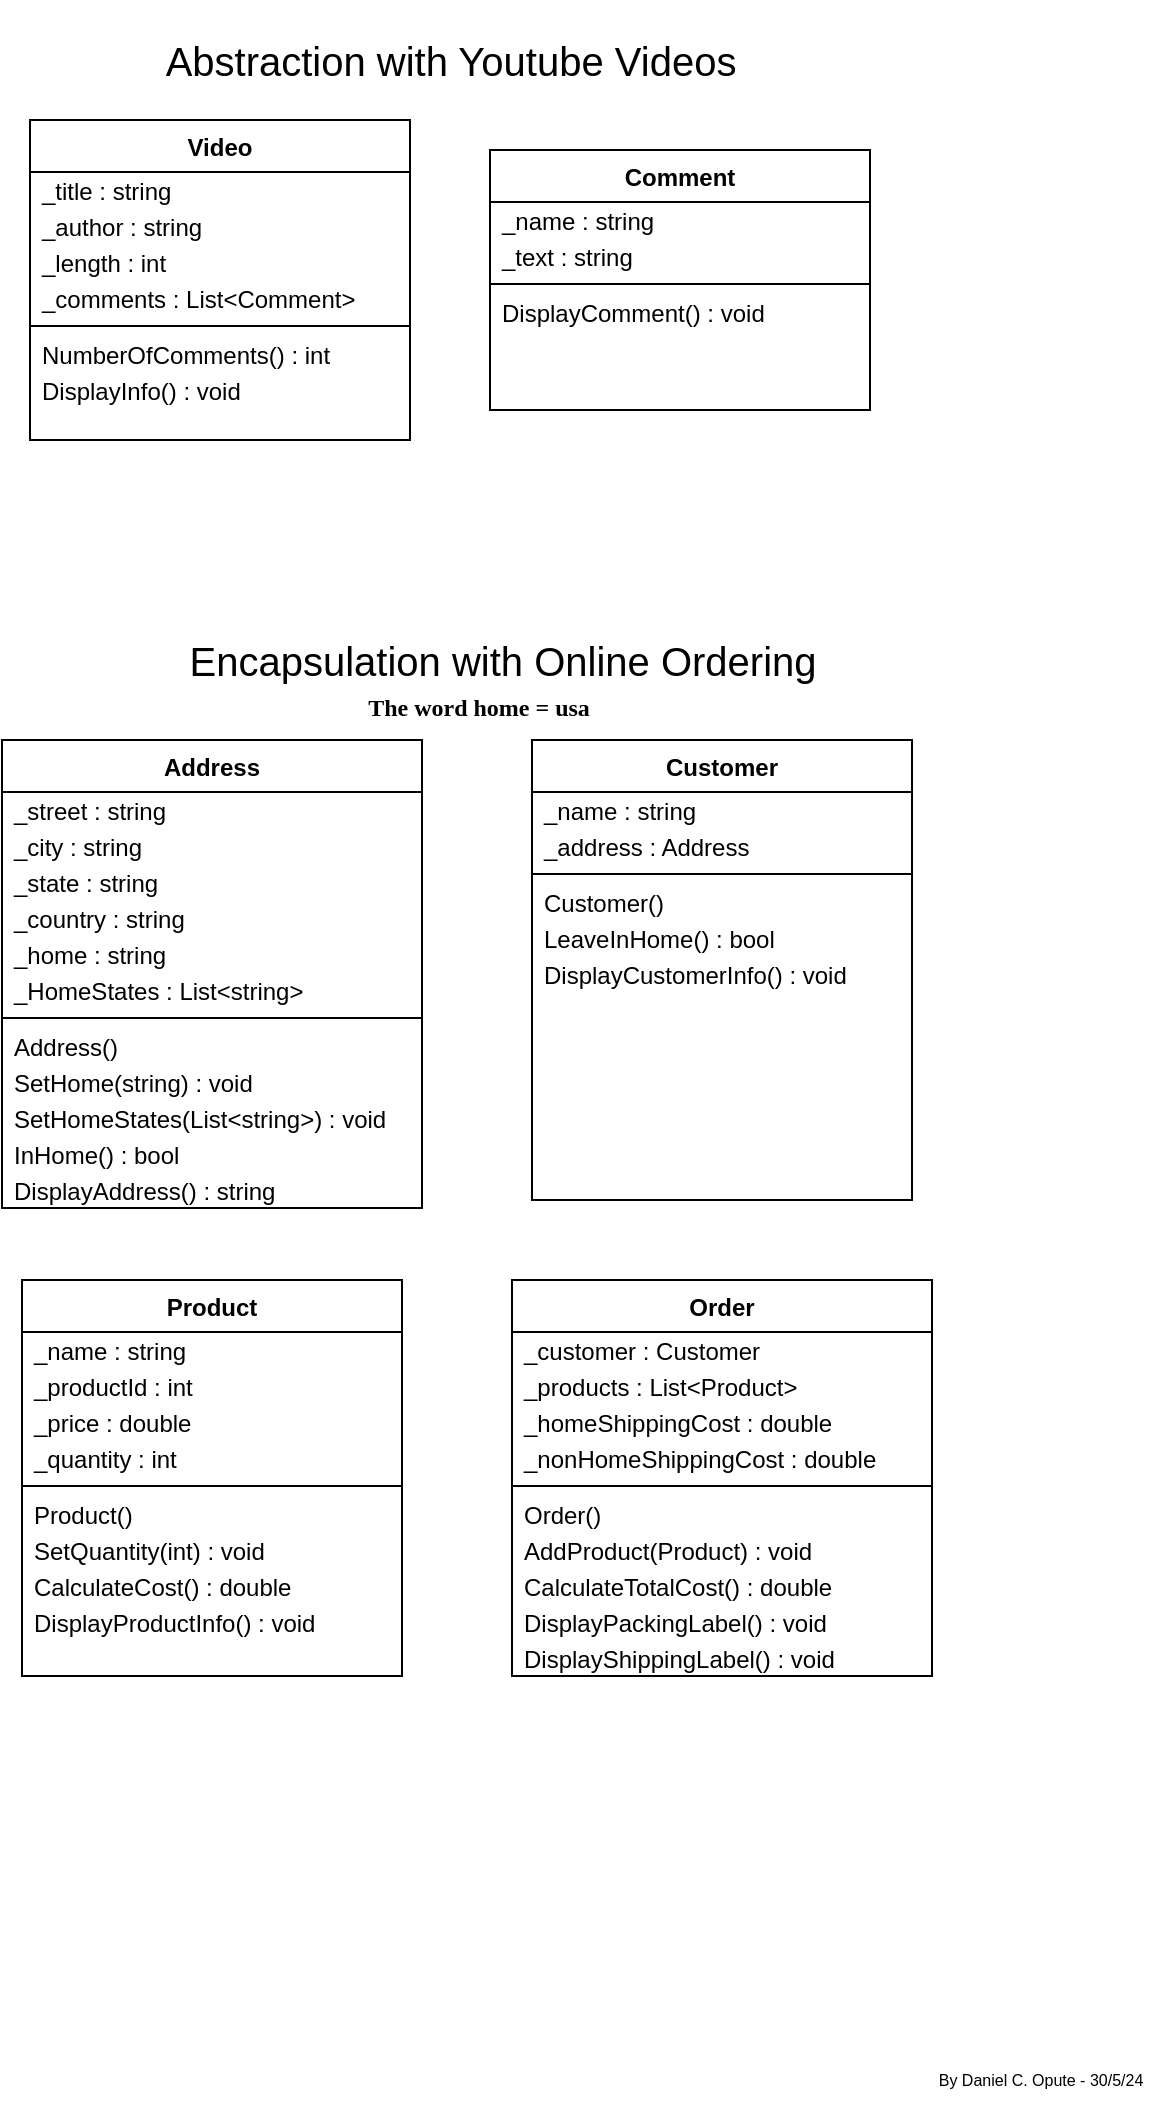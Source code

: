 <mxfile version="22.0.3" type="device" pages="2">
  <diagram id="C5RBs43oDa-KdzZeNtuy" name="week-6">
    <mxGraphModel dx="1166" dy="704" grid="1" gridSize="10" guides="1" tooltips="1" connect="1" arrows="1" fold="1" page="1" pageScale="1" pageWidth="827" pageHeight="1169" background="none" math="0" shadow="0">
      <root>
        <mxCell id="WIyWlLk6GJQsqaUBKTNV-0" />
        <mxCell id="WIyWlLk6GJQsqaUBKTNV-1" parent="WIyWlLk6GJQsqaUBKTNV-0" />
        <mxCell id="z6Bi8A7Hv_8mCG23hj8V-0" value="" style="group;movable=0;resizable=0;rotatable=0;deletable=0;editable=0;locked=1;connectable=0;" vertex="1" connectable="0" parent="WIyWlLk6GJQsqaUBKTNV-1">
          <mxGeometry x="190" y="90" width="475" height="838" as="geometry" />
        </mxCell>
        <mxCell id="WUGpcr7VUqdjyQO1eb5o-1" value="" style="group;movable=0;resizable=0;rotatable=0;deletable=0;editable=0;locked=1;connectable=0;" vertex="1" connectable="0" parent="z6Bi8A7Hv_8mCG23hj8V-0">
          <mxGeometry x="14" width="420" height="220" as="geometry" />
        </mxCell>
        <mxCell id="8CP8FRoWnBWWQ7SwwJrD-42" value="" style="group;movable=0;resizable=0;rotatable=0;deletable=0;editable=0;locked=1;connectable=0;" vertex="1" connectable="0" parent="WUGpcr7VUqdjyQO1eb5o-1">
          <mxGeometry y="60" width="420" height="160" as="geometry" />
        </mxCell>
        <mxCell id="zkfFHV4jXpPFQw0GAbJ--0" value="Video" style="swimlane;fontStyle=1;align=center;verticalAlign=top;childLayout=stackLayout;horizontal=1;startSize=26;horizontalStack=0;resizeParent=1;resizeLast=0;collapsible=1;marginBottom=0;rounded=0;shadow=0;strokeWidth=1;movable=0;resizable=0;rotatable=0;deletable=0;editable=0;locked=1;connectable=0;" parent="8CP8FRoWnBWWQ7SwwJrD-42" vertex="1">
          <mxGeometry width="190" height="160" as="geometry">
            <mxRectangle x="220" y="120" width="160" height="26" as="alternateBounds" />
          </mxGeometry>
        </mxCell>
        <mxCell id="8CP8FRoWnBWWQ7SwwJrD-4" value="_title : string" style="text;align=left;verticalAlign=middle;spacingLeft=4;spacingRight=4;overflow=hidden;rotatable=0;points=[[0,0.5],[1,0.5]];portConstraint=eastwest;rounded=0;shadow=0;html=0;fontSize=12;fontFamily=Helvetica;fillColor=none;fontColor=default;" vertex="1" parent="zkfFHV4jXpPFQw0GAbJ--0">
          <mxGeometry y="26" width="190" height="18" as="geometry" />
        </mxCell>
        <mxCell id="8CP8FRoWnBWWQ7SwwJrD-6" value="_author : string" style="text;align=left;verticalAlign=middle;spacingLeft=4;spacingRight=4;overflow=hidden;rotatable=0;points=[[0,0.5],[1,0.5]];portConstraint=eastwest;rounded=0;shadow=0;html=0;fontSize=12;fontFamily=Helvetica;fillColor=none;fontColor=default;" vertex="1" parent="zkfFHV4jXpPFQw0GAbJ--0">
          <mxGeometry y="44" width="190" height="18" as="geometry" />
        </mxCell>
        <mxCell id="8CP8FRoWnBWWQ7SwwJrD-7" value="_length : int" style="text;align=left;verticalAlign=middle;spacingLeft=4;spacingRight=4;overflow=hidden;rotatable=0;points=[[0,0.5],[1,0.5]];portConstraint=eastwest;rounded=0;shadow=0;html=0;fontSize=12;fontFamily=Helvetica;fillColor=none;fontColor=default;" vertex="1" parent="zkfFHV4jXpPFQw0GAbJ--0">
          <mxGeometry y="62" width="190" height="18" as="geometry" />
        </mxCell>
        <mxCell id="8CP8FRoWnBWWQ7SwwJrD-21" value="_comments : List&lt;Comment&gt;" style="text;align=left;verticalAlign=middle;spacingLeft=4;spacingRight=4;overflow=hidden;rotatable=0;points=[[0,0.5],[1,0.5]];portConstraint=eastwest;rounded=0;shadow=0;html=0;fontSize=12;fontFamily=Helvetica;fillColor=none;fontColor=default;" vertex="1" parent="zkfFHV4jXpPFQw0GAbJ--0">
          <mxGeometry y="80" width="190" height="18" as="geometry" />
        </mxCell>
        <mxCell id="zkfFHV4jXpPFQw0GAbJ--4" value="" style="line;html=1;strokeWidth=1;align=left;verticalAlign=middle;spacingTop=-1;spacingLeft=3;spacingRight=3;rotatable=0;labelPosition=right;points=[];portConstraint=eastwest;" parent="zkfFHV4jXpPFQw0GAbJ--0" vertex="1">
          <mxGeometry y="98" width="190" height="10" as="geometry" />
        </mxCell>
        <mxCell id="8CP8FRoWnBWWQ7SwwJrD-23" value="NumberOfComments() : int" style="text;align=left;verticalAlign=middle;spacingLeft=4;spacingRight=4;overflow=hidden;rotatable=0;points=[[0,0.5],[1,0.5]];portConstraint=eastwest;rounded=0;shadow=0;html=0;fontSize=12;fontFamily=Helvetica;fillColor=none;fontColor=default;" vertex="1" parent="zkfFHV4jXpPFQw0GAbJ--0">
          <mxGeometry y="108" width="190" height="18" as="geometry" />
        </mxCell>
        <mxCell id="8CP8FRoWnBWWQ7SwwJrD-33" value="DisplayInfo() : void" style="text;align=left;verticalAlign=middle;spacingLeft=4;spacingRight=4;overflow=hidden;rotatable=0;points=[[0,0.5],[1,0.5]];portConstraint=eastwest;rounded=0;shadow=0;html=0;fontSize=12;fontFamily=Helvetica;fillColor=none;fontColor=default;" vertex="1" parent="zkfFHV4jXpPFQw0GAbJ--0">
          <mxGeometry y="126" width="190" height="18" as="geometry" />
        </mxCell>
        <mxCell id="8CP8FRoWnBWWQ7SwwJrD-26" value="Comment" style="swimlane;fontStyle=1;align=center;verticalAlign=top;childLayout=stackLayout;horizontal=1;startSize=26;horizontalStack=0;resizeParent=1;resizeLast=0;collapsible=1;marginBottom=0;rounded=0;shadow=0;strokeWidth=1;movable=0;resizable=0;rotatable=0;deletable=0;editable=0;locked=1;connectable=0;" vertex="1" parent="8CP8FRoWnBWWQ7SwwJrD-42">
          <mxGeometry x="230" y="15" width="190" height="130" as="geometry">
            <mxRectangle x="220" y="120" width="160" height="26" as="alternateBounds" />
          </mxGeometry>
        </mxCell>
        <mxCell id="8CP8FRoWnBWWQ7SwwJrD-27" value="_name : string" style="text;align=left;verticalAlign=middle;spacingLeft=4;spacingRight=4;overflow=hidden;rotatable=0;points=[[0,0.5],[1,0.5]];portConstraint=eastwest;rounded=0;shadow=0;html=0;fontSize=12;fontFamily=Helvetica;fillColor=none;fontColor=default;" vertex="1" parent="8CP8FRoWnBWWQ7SwwJrD-26">
          <mxGeometry y="26" width="190" height="18" as="geometry" />
        </mxCell>
        <mxCell id="8CP8FRoWnBWWQ7SwwJrD-28" value="_text : string" style="text;align=left;verticalAlign=middle;spacingLeft=4;spacingRight=4;overflow=hidden;rotatable=0;points=[[0,0.5],[1,0.5]];portConstraint=eastwest;rounded=0;shadow=0;html=0;fontSize=12;fontFamily=Helvetica;fillColor=none;fontColor=default;" vertex="1" parent="8CP8FRoWnBWWQ7SwwJrD-26">
          <mxGeometry y="44" width="190" height="18" as="geometry" />
        </mxCell>
        <mxCell id="8CP8FRoWnBWWQ7SwwJrD-31" value="" style="line;html=1;strokeWidth=1;align=left;verticalAlign=middle;spacingTop=-1;spacingLeft=3;spacingRight=3;rotatable=0;labelPosition=right;points=[];portConstraint=eastwest;" vertex="1" parent="8CP8FRoWnBWWQ7SwwJrD-26">
          <mxGeometry y="62" width="190" height="10" as="geometry" />
        </mxCell>
        <mxCell id="8CP8FRoWnBWWQ7SwwJrD-32" value="DisplayComment() : void" style="text;align=left;verticalAlign=middle;spacingLeft=4;spacingRight=4;overflow=hidden;rotatable=0;points=[[0,0.5],[1,0.5]];portConstraint=eastwest;rounded=0;shadow=0;html=0;fontSize=12;fontFamily=Helvetica;fillColor=none;fontColor=default;" vertex="1" parent="8CP8FRoWnBWWQ7SwwJrD-26">
          <mxGeometry y="72" width="190" height="18" as="geometry" />
        </mxCell>
        <mxCell id="WUGpcr7VUqdjyQO1eb5o-0" value="Abstraction with Youtube Videos" style="text;html=1;align=center;verticalAlign=middle;resizable=0;points=[];autosize=1;strokeColor=none;fillColor=none;fontSize=20;fontFamily=Helvetica;fontStyle=0" vertex="1" parent="WUGpcr7VUqdjyQO1eb5o-1">
          <mxGeometry x="55" y="10" width="310" height="40" as="geometry" />
        </mxCell>
        <mxCell id="zFkdASYMxdOPGdo3ri0Z-0" value="" style="group;movable=0;resizable=0;rotatable=0;deletable=0;editable=0;locked=1;connectable=0;" vertex="1" connectable="0" parent="z6Bi8A7Hv_8mCG23hj8V-0">
          <mxGeometry y="310" width="475" height="528" as="geometry" />
        </mxCell>
        <mxCell id="zFkdASYMxdOPGdo3ri0Z-1" value="" style="group;movable=1;resizable=1;rotatable=1;deletable=1;editable=1;locked=0;connectable=1;" vertex="1" connectable="0" parent="zFkdASYMxdOPGdo3ri0Z-0">
          <mxGeometry y="60" width="475" height="468" as="geometry" />
        </mxCell>
        <mxCell id="zFkdASYMxdOPGdo3ri0Z-2" value="Order" style="swimlane;fontStyle=1;align=center;verticalAlign=top;childLayout=stackLayout;horizontal=1;startSize=26;horizontalStack=0;resizeParent=1;resizeLast=0;collapsible=1;marginBottom=0;rounded=0;shadow=0;strokeWidth=1;" vertex="1" parent="zFkdASYMxdOPGdo3ri0Z-1">
          <mxGeometry x="255" y="270" width="210" height="198" as="geometry">
            <mxRectangle x="220" y="120" width="160" height="26" as="alternateBounds" />
          </mxGeometry>
        </mxCell>
        <mxCell id="zFkdASYMxdOPGdo3ri0Z-3" value="_customer : Customer" style="text;align=left;verticalAlign=middle;spacingLeft=4;spacingRight=4;overflow=hidden;rotatable=0;points=[[0,0.5],[1,0.5]];portConstraint=eastwest;rounded=0;shadow=0;html=0;fontSize=12;fontFamily=Helvetica;fillColor=none;fontColor=default;" vertex="1" parent="zFkdASYMxdOPGdo3ri0Z-2">
          <mxGeometry y="26" width="210" height="18" as="geometry" />
        </mxCell>
        <mxCell id="zFkdASYMxdOPGdo3ri0Z-4" value="_products : List&lt;Product&gt;" style="text;align=left;verticalAlign=middle;spacingLeft=4;spacingRight=4;overflow=hidden;rotatable=0;points=[[0,0.5],[1,0.5]];portConstraint=eastwest;rounded=0;shadow=0;html=0;fontSize=12;fontFamily=Helvetica;fillColor=none;fontColor=default;" vertex="1" parent="zFkdASYMxdOPGdo3ri0Z-2">
          <mxGeometry y="44" width="210" height="18" as="geometry" />
        </mxCell>
        <mxCell id="zFkdASYMxdOPGdo3ri0Z-5" value="_homeShippingCost : double" style="text;align=left;verticalAlign=middle;spacingLeft=4;spacingRight=4;overflow=hidden;rotatable=0;points=[[0,0.5],[1,0.5]];portConstraint=eastwest;rounded=0;shadow=0;html=0;fontSize=12;fontFamily=Helvetica;fillColor=none;fontColor=default;" vertex="1" parent="zFkdASYMxdOPGdo3ri0Z-2">
          <mxGeometry y="62" width="210" height="18" as="geometry" />
        </mxCell>
        <mxCell id="zFkdASYMxdOPGdo3ri0Z-6" value="_nonHomeShippingCost : double" style="text;align=left;verticalAlign=middle;spacingLeft=4;spacingRight=4;overflow=hidden;rotatable=0;points=[[0,0.5],[1,0.5]];portConstraint=eastwest;rounded=0;shadow=0;html=0;fontSize=12;fontFamily=Helvetica;fillColor=none;fontColor=default;" vertex="1" parent="zFkdASYMxdOPGdo3ri0Z-2">
          <mxGeometry y="80" width="210" height="18" as="geometry" />
        </mxCell>
        <mxCell id="zFkdASYMxdOPGdo3ri0Z-7" value="" style="line;html=1;strokeWidth=1;align=left;verticalAlign=middle;spacingTop=-1;spacingLeft=3;spacingRight=3;rotatable=0;labelPosition=right;points=[];portConstraint=eastwest;" vertex="1" parent="zFkdASYMxdOPGdo3ri0Z-2">
          <mxGeometry y="98" width="210" height="10" as="geometry" />
        </mxCell>
        <mxCell id="zFkdASYMxdOPGdo3ri0Z-8" value="Order()" style="text;align=left;verticalAlign=middle;spacingLeft=4;spacingRight=4;overflow=hidden;rotatable=0;points=[[0,0.5],[1,0.5]];portConstraint=eastwest;rounded=0;shadow=0;html=0;fontSize=12;fontFamily=Helvetica;fillColor=none;fontColor=default;" vertex="1" parent="zFkdASYMxdOPGdo3ri0Z-2">
          <mxGeometry y="108" width="210" height="18" as="geometry" />
        </mxCell>
        <mxCell id="zFkdASYMxdOPGdo3ri0Z-9" value="AddProduct(Product) : void" style="text;align=left;verticalAlign=middle;spacingLeft=4;spacingRight=4;overflow=hidden;rotatable=0;points=[[0,0.5],[1,0.5]];portConstraint=eastwest;rounded=0;shadow=0;html=0;fontSize=12;fontFamily=Helvetica;fillColor=none;fontColor=default;" vertex="1" parent="zFkdASYMxdOPGdo3ri0Z-2">
          <mxGeometry y="126" width="210" height="18" as="geometry" />
        </mxCell>
        <mxCell id="zFkdASYMxdOPGdo3ri0Z-10" value="CalculateTotalCost() : double" style="text;align=left;verticalAlign=middle;spacingLeft=4;spacingRight=4;overflow=hidden;rotatable=0;points=[[0,0.5],[1,0.5]];portConstraint=eastwest;rounded=0;shadow=0;html=0;fontSize=12;fontFamily=Helvetica;fillColor=none;fontColor=default;" vertex="1" parent="zFkdASYMxdOPGdo3ri0Z-2">
          <mxGeometry y="144" width="210" height="18" as="geometry" />
        </mxCell>
        <mxCell id="zFkdASYMxdOPGdo3ri0Z-11" value="DisplayPackingLabel() : void" style="text;align=left;verticalAlign=middle;spacingLeft=4;spacingRight=4;overflow=hidden;rotatable=0;points=[[0,0.5],[1,0.5]];portConstraint=eastwest;rounded=0;shadow=0;html=0;fontSize=12;fontFamily=Helvetica;fillColor=none;fontColor=default;" vertex="1" parent="zFkdASYMxdOPGdo3ri0Z-2">
          <mxGeometry y="162" width="210" height="18" as="geometry" />
        </mxCell>
        <mxCell id="zFkdASYMxdOPGdo3ri0Z-12" value="DisplayShippingLabel() : void" style="text;align=left;verticalAlign=middle;spacingLeft=4;spacingRight=4;overflow=hidden;rotatable=0;points=[[0,0.5],[1,0.5]];portConstraint=eastwest;rounded=0;shadow=0;html=0;fontSize=12;fontFamily=Helvetica;fillColor=none;fontColor=default;" vertex="1" parent="zFkdASYMxdOPGdo3ri0Z-2">
          <mxGeometry y="180" width="210" height="18" as="geometry" />
        </mxCell>
        <mxCell id="zFkdASYMxdOPGdo3ri0Z-13" value="Product" style="swimlane;fontStyle=1;align=center;verticalAlign=top;childLayout=stackLayout;horizontal=1;startSize=26;horizontalStack=0;resizeParent=1;resizeLast=0;collapsible=1;marginBottom=0;rounded=0;shadow=0;strokeWidth=1;" vertex="1" parent="zFkdASYMxdOPGdo3ri0Z-1">
          <mxGeometry x="10" y="270" width="190" height="198" as="geometry">
            <mxRectangle x="220" y="120" width="160" height="26" as="alternateBounds" />
          </mxGeometry>
        </mxCell>
        <mxCell id="zFkdASYMxdOPGdo3ri0Z-14" value="_name : string" style="text;align=left;verticalAlign=middle;spacingLeft=4;spacingRight=4;overflow=hidden;rotatable=0;points=[[0,0.5],[1,0.5]];portConstraint=eastwest;rounded=0;shadow=0;html=0;fontSize=12;fontFamily=Helvetica;fillColor=none;fontColor=default;" vertex="1" parent="zFkdASYMxdOPGdo3ri0Z-13">
          <mxGeometry y="26" width="190" height="18" as="geometry" />
        </mxCell>
        <mxCell id="zFkdASYMxdOPGdo3ri0Z-15" value="_productId : int" style="text;align=left;verticalAlign=middle;spacingLeft=4;spacingRight=4;overflow=hidden;rotatable=0;points=[[0,0.5],[1,0.5]];portConstraint=eastwest;rounded=0;shadow=0;html=0;fontSize=12;fontFamily=Helvetica;fillColor=none;fontColor=default;" vertex="1" parent="zFkdASYMxdOPGdo3ri0Z-13">
          <mxGeometry y="44" width="190" height="18" as="geometry" />
        </mxCell>
        <mxCell id="zFkdASYMxdOPGdo3ri0Z-16" value="_price : double" style="text;align=left;verticalAlign=middle;spacingLeft=4;spacingRight=4;overflow=hidden;rotatable=0;points=[[0,0.5],[1,0.5]];portConstraint=eastwest;rounded=0;shadow=0;html=0;fontSize=12;fontFamily=Helvetica;fillColor=none;fontColor=default;" vertex="1" parent="zFkdASYMxdOPGdo3ri0Z-13">
          <mxGeometry y="62" width="190" height="18" as="geometry" />
        </mxCell>
        <mxCell id="zFkdASYMxdOPGdo3ri0Z-17" value="_quantity : int" style="text;align=left;verticalAlign=middle;spacingLeft=4;spacingRight=4;overflow=hidden;rotatable=0;points=[[0,0.5],[1,0.5]];portConstraint=eastwest;rounded=0;shadow=0;html=0;fontSize=12;fontFamily=Helvetica;fillColor=none;fontColor=default;" vertex="1" parent="zFkdASYMxdOPGdo3ri0Z-13">
          <mxGeometry y="80" width="190" height="18" as="geometry" />
        </mxCell>
        <mxCell id="zFkdASYMxdOPGdo3ri0Z-18" value="" style="line;html=1;strokeWidth=1;align=left;verticalAlign=middle;spacingTop=-1;spacingLeft=3;spacingRight=3;rotatable=0;labelPosition=right;points=[];portConstraint=eastwest;" vertex="1" parent="zFkdASYMxdOPGdo3ri0Z-13">
          <mxGeometry y="98" width="190" height="10" as="geometry" />
        </mxCell>
        <mxCell id="zFkdASYMxdOPGdo3ri0Z-19" value="Product()" style="text;align=left;verticalAlign=middle;spacingLeft=4;spacingRight=4;overflow=hidden;rotatable=0;points=[[0,0.5],[1,0.5]];portConstraint=eastwest;rounded=0;shadow=0;html=0;fontSize=12;fontFamily=Helvetica;fillColor=none;fontColor=default;" vertex="1" parent="zFkdASYMxdOPGdo3ri0Z-13">
          <mxGeometry y="108" width="190" height="18" as="geometry" />
        </mxCell>
        <mxCell id="zFkdASYMxdOPGdo3ri0Z-20" value="SetQuantity(int) : void" style="text;align=left;verticalAlign=middle;spacingLeft=4;spacingRight=4;overflow=hidden;rotatable=0;points=[[0,0.5],[1,0.5]];portConstraint=eastwest;rounded=0;shadow=0;html=0;fontSize=12;fontFamily=Helvetica;fillColor=none;fontColor=default;" vertex="1" parent="zFkdASYMxdOPGdo3ri0Z-13">
          <mxGeometry y="126" width="190" height="18" as="geometry" />
        </mxCell>
        <mxCell id="zFkdASYMxdOPGdo3ri0Z-21" value="CalculateCost() : double" style="text;align=left;verticalAlign=middle;spacingLeft=4;spacingRight=4;overflow=hidden;rotatable=0;points=[[0,0.5],[1,0.5]];portConstraint=eastwest;rounded=0;shadow=0;html=0;fontSize=12;fontFamily=Helvetica;fillColor=none;fontColor=default;" vertex="1" parent="zFkdASYMxdOPGdo3ri0Z-13">
          <mxGeometry y="144" width="190" height="18" as="geometry" />
        </mxCell>
        <mxCell id="zFkdASYMxdOPGdo3ri0Z-22" value="DisplayProductInfo() : void" style="text;align=left;verticalAlign=middle;spacingLeft=4;spacingRight=4;overflow=hidden;rotatable=0;points=[[0,0.5],[1,0.5]];portConstraint=eastwest;rounded=0;shadow=0;html=0;fontSize=12;fontFamily=Helvetica;fillColor=none;fontColor=default;" vertex="1" parent="zFkdASYMxdOPGdo3ri0Z-13">
          <mxGeometry y="162" width="190" height="18" as="geometry" />
        </mxCell>
        <mxCell id="zFkdASYMxdOPGdo3ri0Z-23" value="Customer" style="swimlane;fontStyle=1;align=center;verticalAlign=top;childLayout=stackLayout;horizontal=1;startSize=26;horizontalStack=0;resizeParent=1;resizeLast=0;collapsible=1;marginBottom=0;rounded=0;shadow=0;strokeWidth=1;" vertex="1" parent="zFkdASYMxdOPGdo3ri0Z-1">
          <mxGeometry x="265" width="190" height="230" as="geometry">
            <mxRectangle x="220" y="120" width="160" height="26" as="alternateBounds" />
          </mxGeometry>
        </mxCell>
        <mxCell id="zFkdASYMxdOPGdo3ri0Z-24" value="_name : string" style="text;align=left;verticalAlign=middle;spacingLeft=4;spacingRight=4;overflow=hidden;rotatable=0;points=[[0,0.5],[1,0.5]];portConstraint=eastwest;rounded=0;shadow=0;html=0;fontSize=12;fontFamily=Helvetica;fillColor=none;fontColor=default;" vertex="1" parent="zFkdASYMxdOPGdo3ri0Z-23">
          <mxGeometry y="26" width="190" height="18" as="geometry" />
        </mxCell>
        <mxCell id="zFkdASYMxdOPGdo3ri0Z-25" value="_address : Address" style="text;align=left;verticalAlign=middle;spacingLeft=4;spacingRight=4;overflow=hidden;rotatable=0;points=[[0,0.5],[1,0.5]];portConstraint=eastwest;rounded=0;shadow=0;html=0;fontSize=12;fontFamily=Helvetica;fillColor=none;fontColor=default;" vertex="1" parent="zFkdASYMxdOPGdo3ri0Z-23">
          <mxGeometry y="44" width="190" height="18" as="geometry" />
        </mxCell>
        <mxCell id="zFkdASYMxdOPGdo3ri0Z-26" value="" style="line;html=1;strokeWidth=1;align=left;verticalAlign=middle;spacingTop=-1;spacingLeft=3;spacingRight=3;rotatable=0;labelPosition=right;points=[];portConstraint=eastwest;" vertex="1" parent="zFkdASYMxdOPGdo3ri0Z-23">
          <mxGeometry y="62" width="190" height="10" as="geometry" />
        </mxCell>
        <mxCell id="zFkdASYMxdOPGdo3ri0Z-27" value="Customer()" style="text;align=left;verticalAlign=middle;spacingLeft=4;spacingRight=4;overflow=hidden;rotatable=0;points=[[0,0.5],[1,0.5]];portConstraint=eastwest;rounded=0;shadow=0;html=0;fontSize=12;fontFamily=Helvetica;fillColor=none;fontColor=default;" vertex="1" parent="zFkdASYMxdOPGdo3ri0Z-23">
          <mxGeometry y="72" width="190" height="18" as="geometry" />
        </mxCell>
        <mxCell id="zFkdASYMxdOPGdo3ri0Z-28" value="LeaveInHome() : bool" style="text;align=left;verticalAlign=middle;spacingLeft=4;spacingRight=4;overflow=hidden;rotatable=0;points=[[0,0.5],[1,0.5]];portConstraint=eastwest;rounded=0;shadow=0;html=0;fontSize=12;fontFamily=Helvetica;fillColor=none;fontColor=default;" vertex="1" parent="zFkdASYMxdOPGdo3ri0Z-23">
          <mxGeometry y="90" width="190" height="18" as="geometry" />
        </mxCell>
        <mxCell id="zFkdASYMxdOPGdo3ri0Z-29" value="DisplayCustomerInfo() : void" style="text;align=left;verticalAlign=middle;spacingLeft=4;spacingRight=4;overflow=hidden;rotatable=0;points=[[0,0.5],[1,0.5]];portConstraint=eastwest;rounded=0;shadow=0;html=0;fontSize=12;fontFamily=Helvetica;fillColor=none;fontColor=default;" vertex="1" parent="zFkdASYMxdOPGdo3ri0Z-23">
          <mxGeometry y="108" width="190" height="18" as="geometry" />
        </mxCell>
        <mxCell id="zFkdASYMxdOPGdo3ri0Z-30" value="Address" style="swimlane;fontStyle=1;align=center;verticalAlign=top;childLayout=stackLayout;horizontal=1;startSize=26;horizontalStack=0;resizeParent=1;resizeLast=0;collapsible=1;marginBottom=0;rounded=0;shadow=0;strokeWidth=1;" vertex="1" parent="zFkdASYMxdOPGdo3ri0Z-1">
          <mxGeometry width="210" height="234" as="geometry">
            <mxRectangle x="220" y="120" width="160" height="26" as="alternateBounds" />
          </mxGeometry>
        </mxCell>
        <mxCell id="zFkdASYMxdOPGdo3ri0Z-31" value="_street : string" style="text;align=left;verticalAlign=middle;spacingLeft=4;spacingRight=4;overflow=hidden;rotatable=0;points=[[0,0.5],[1,0.5]];portConstraint=eastwest;rounded=0;shadow=0;html=0;fontSize=12;fontFamily=Helvetica;fillColor=none;fontColor=default;" vertex="1" parent="zFkdASYMxdOPGdo3ri0Z-30">
          <mxGeometry y="26" width="210" height="18" as="geometry" />
        </mxCell>
        <mxCell id="zFkdASYMxdOPGdo3ri0Z-32" value="_city : string" style="text;align=left;verticalAlign=middle;spacingLeft=4;spacingRight=4;overflow=hidden;rotatable=0;points=[[0,0.5],[1,0.5]];portConstraint=eastwest;rounded=0;shadow=0;html=0;fontSize=12;fontFamily=Helvetica;fillColor=none;fontColor=default;" vertex="1" parent="zFkdASYMxdOPGdo3ri0Z-30">
          <mxGeometry y="44" width="210" height="18" as="geometry" />
        </mxCell>
        <mxCell id="zFkdASYMxdOPGdo3ri0Z-33" value="_state : string" style="text;align=left;verticalAlign=middle;spacingLeft=4;spacingRight=4;overflow=hidden;rotatable=0;points=[[0,0.5],[1,0.5]];portConstraint=eastwest;rounded=0;shadow=0;html=0;fontSize=12;fontFamily=Helvetica;fillColor=none;fontColor=default;" vertex="1" parent="zFkdASYMxdOPGdo3ri0Z-30">
          <mxGeometry y="62" width="210" height="18" as="geometry" />
        </mxCell>
        <mxCell id="zFkdASYMxdOPGdo3ri0Z-34" value="_country : string" style="text;align=left;verticalAlign=middle;spacingLeft=4;spacingRight=4;overflow=hidden;rotatable=0;points=[[0,0.5],[1,0.5]];portConstraint=eastwest;rounded=0;shadow=0;html=0;fontSize=12;fontFamily=Helvetica;fillColor=none;fontColor=default;" vertex="1" parent="zFkdASYMxdOPGdo3ri0Z-30">
          <mxGeometry y="80" width="210" height="18" as="geometry" />
        </mxCell>
        <mxCell id="zFkdASYMxdOPGdo3ri0Z-35" value="_home : string" style="text;align=left;verticalAlign=middle;spacingLeft=4;spacingRight=4;overflow=hidden;rotatable=0;points=[[0,0.5],[1,0.5]];portConstraint=eastwest;rounded=0;shadow=0;html=0;fontSize=12;fontFamily=Helvetica;fillColor=none;fontColor=default;" vertex="1" parent="zFkdASYMxdOPGdo3ri0Z-30">
          <mxGeometry y="98" width="210" height="18" as="geometry" />
        </mxCell>
        <mxCell id="zFkdASYMxdOPGdo3ri0Z-36" value="_HomeStates : List&lt;string&gt;" style="text;align=left;verticalAlign=middle;spacingLeft=4;spacingRight=4;overflow=hidden;rotatable=0;points=[[0,0.5],[1,0.5]];portConstraint=eastwest;rounded=0;shadow=0;html=0;fontSize=12;fontFamily=Helvetica;fillColor=none;fontColor=default;" vertex="1" parent="zFkdASYMxdOPGdo3ri0Z-30">
          <mxGeometry y="116" width="210" height="18" as="geometry" />
        </mxCell>
        <mxCell id="zFkdASYMxdOPGdo3ri0Z-37" value="" style="line;html=1;strokeWidth=1;align=left;verticalAlign=middle;spacingTop=-1;spacingLeft=3;spacingRight=3;rotatable=0;labelPosition=right;points=[];portConstraint=eastwest;" vertex="1" parent="zFkdASYMxdOPGdo3ri0Z-30">
          <mxGeometry y="134" width="210" height="10" as="geometry" />
        </mxCell>
        <mxCell id="zFkdASYMxdOPGdo3ri0Z-38" value="Address()" style="text;align=left;verticalAlign=middle;spacingLeft=4;spacingRight=4;overflow=hidden;rotatable=0;points=[[0,0.5],[1,0.5]];portConstraint=eastwest;rounded=0;shadow=0;html=0;fontSize=12;fontFamily=Helvetica;fillColor=none;fontColor=default;" vertex="1" parent="zFkdASYMxdOPGdo3ri0Z-30">
          <mxGeometry y="144" width="210" height="18" as="geometry" />
        </mxCell>
        <mxCell id="zFkdASYMxdOPGdo3ri0Z-39" value="SetHome(string) : void" style="text;align=left;verticalAlign=middle;spacingLeft=4;spacingRight=4;overflow=hidden;rotatable=0;points=[[0,0.5],[1,0.5]];portConstraint=eastwest;rounded=0;shadow=0;html=0;fontSize=12;fontFamily=Helvetica;fillColor=none;fontColor=default;" vertex="1" parent="zFkdASYMxdOPGdo3ri0Z-30">
          <mxGeometry y="162" width="210" height="18" as="geometry" />
        </mxCell>
        <mxCell id="zFkdASYMxdOPGdo3ri0Z-40" value="SetHomeStates(List&lt;string&gt;) : void" style="text;align=left;verticalAlign=middle;spacingLeft=4;spacingRight=4;overflow=hidden;rotatable=0;points=[[0,0.5],[1,0.5]];portConstraint=eastwest;rounded=0;shadow=0;html=0;fontSize=12;fontFamily=Helvetica;fillColor=none;fontColor=default;" vertex="1" parent="zFkdASYMxdOPGdo3ri0Z-30">
          <mxGeometry y="180" width="210" height="18" as="geometry" />
        </mxCell>
        <mxCell id="zFkdASYMxdOPGdo3ri0Z-41" value="InHome() : bool" style="text;align=left;verticalAlign=middle;spacingLeft=4;spacingRight=4;overflow=hidden;rotatable=0;points=[[0,0.5],[1,0.5]];portConstraint=eastwest;rounded=0;shadow=0;html=0;fontSize=12;fontFamily=Helvetica;fillColor=none;fontColor=default;" vertex="1" parent="zFkdASYMxdOPGdo3ri0Z-30">
          <mxGeometry y="198" width="210" height="18" as="geometry" />
        </mxCell>
        <mxCell id="zFkdASYMxdOPGdo3ri0Z-42" value="DisplayAddress() : string" style="text;align=left;verticalAlign=middle;spacingLeft=4;spacingRight=4;overflow=hidden;rotatable=0;points=[[0,0.5],[1,0.5]];portConstraint=eastwest;rounded=0;shadow=0;html=0;fontSize=12;fontFamily=Helvetica;fillColor=none;fontColor=default;" vertex="1" parent="zFkdASYMxdOPGdo3ri0Z-30">
          <mxGeometry y="216" width="210" height="18" as="geometry" />
        </mxCell>
        <mxCell id="zFkdASYMxdOPGdo3ri0Z-43" value="&lt;font style=&quot;font-size: 12px;&quot;&gt;&lt;b&gt;The word home = usa&lt;/b&gt;&lt;/font&gt;" style="text;html=1;align=center;verticalAlign=middle;resizable=0;points=[];autosize=1;strokeColor=none;fillColor=none;fontSize=20;fontFamily=Architects Daughter;" vertex="1" parent="zFkdASYMxdOPGdo3ri0Z-0">
          <mxGeometry x="167.5" y="20" width="140" height="40" as="geometry" />
        </mxCell>
        <mxCell id="zFkdASYMxdOPGdo3ri0Z-44" value="Encapsulation with Online Ordering" style="text;html=1;align=center;verticalAlign=middle;resizable=0;points=[];autosize=1;strokeColor=none;fillColor=none;fontSize=20;fontFamily=Helvetica;fontStyle=0" vertex="1" parent="zFkdASYMxdOPGdo3ri0Z-0">
          <mxGeometry x="85" width="330" height="40" as="geometry" />
        </mxCell>
        <mxCell id="zR8Q5LlWGgPy2bO0Hrrl-0" value="By Daniel C. Opute - 30/5/24" style="text;html=1;align=center;verticalAlign=middle;resizable=0;points=[];autosize=1;strokeColor=none;fillColor=none;fontSize=8;fontFamily=Helvetica;fontStyle=0" vertex="1" parent="WIyWlLk6GJQsqaUBKTNV-1">
          <mxGeometry x="649" y="1120" width="120" height="20" as="geometry" />
        </mxCell>
      </root>
    </mxGraphModel>
  </diagram>
  <diagram id="Knnr0eHXF5dFgwbQ_uED" name="week-7">
    <mxGraphModel dx="1166" dy="704" grid="1" gridSize="10" guides="1" tooltips="1" connect="1" arrows="1" fold="1" page="1" pageScale="1" pageWidth="827" pageHeight="1169" math="0" shadow="0">
      <root>
        <mxCell id="0" />
        <mxCell id="1" parent="0" />
        <mxCell id="PV0qN_N3q1bvsYGR-j_f-1" value="" style="group;movable=0;resizable=0;rotatable=0;deletable=0;editable=0;locked=1;connectable=0;" vertex="1" connectable="0" parent="1">
          <mxGeometry x="54" y="50" width="720" height="1030" as="geometry" />
        </mxCell>
        <mxCell id="grEtnRx7LXJEDKbS8zNa-2" value="" style="group;movable=0;resizable=0;rotatable=0;deletable=0;editable=0;locked=1;connectable=0;" vertex="1" connectable="0" parent="PV0qN_N3q1bvsYGR-j_f-1">
          <mxGeometry width="720" height="520" as="geometry" />
        </mxCell>
        <mxCell id="5q-IA2IjhrluOZthRyD1-25" value="" style="group;movable=1;resizable=1;rotatable=1;deletable=1;editable=1;locked=0;connectable=1;" vertex="1" connectable="0" parent="grEtnRx7LXJEDKbS8zNa-2">
          <mxGeometry y="50" width="720" height="470" as="geometry" />
        </mxCell>
        <mxCell id="bJJ3QRQsGh1ziYqdpixD-33" value="" style="group;movable=1;resizable=1;rotatable=1;deletable=1;editable=1;locked=0;connectable=1;" vertex="1" connectable="0" parent="5q-IA2IjhrluOZthRyD1-25">
          <mxGeometry y="50" width="720" height="420" as="geometry" />
        </mxCell>
        <mxCell id="TdnJ4gmU94DNZojCx1k--19" value="" style="edgeStyle=orthogonalEdgeStyle;rounded=0;hachureGap=4;orthogonalLoop=1;jettySize=auto;html=1;fontFamily=Architects Daughter;fontSource=https%3A%2F%2Ffonts.googleapis.com%2Fcss%3Ffamily%3DArchitects%2BDaughter;fontSize=16;endArrow=none;endFill=0;exitX=0.5;exitY=0;exitDx=0;exitDy=0;" edge="1" parent="bJJ3QRQsGh1ziYqdpixD-33" source="b1qyzzc2N3YixoJ5zZvu-38">
          <mxGeometry relative="1" as="geometry">
            <mxPoint x="300" y="230" as="targetPoint" />
            <mxPoint x="510" y="260" as="sourcePoint" />
            <Array as="points">
              <mxPoint x="525" y="230" />
              <mxPoint x="320" y="230" />
            </Array>
          </mxGeometry>
        </mxCell>
        <mxCell id="bJJ3QRQsGh1ziYqdpixD-31" style="edgeStyle=orthogonalEdgeStyle;rounded=0;hachureGap=4;orthogonalLoop=1;jettySize=auto;html=1;fontFamily=Architects Daughter;fontSource=https%3A%2F%2Ffonts.googleapis.com%2Fcss%3Ffamily%3DArchitects%2BDaughter;fontSize=16;endArrow=none;endFill=0;" edge="1" parent="bJJ3QRQsGh1ziYqdpixD-33" source="b1qyzzc2N3YixoJ5zZvu-14">
          <mxGeometry relative="1" as="geometry">
            <mxPoint x="320" y="230" as="targetPoint" />
            <Array as="points">
              <mxPoint x="95" y="230" />
              <mxPoint x="311" y="230" />
            </Array>
          </mxGeometry>
        </mxCell>
        <mxCell id="b1qyzzc2N3YixoJ5zZvu-14" value="LectureEvent" style="swimlane;fontStyle=1;align=center;verticalAlign=top;childLayout=stackLayout;horizontal=1;startSize=26;horizontalStack=0;resizeParent=1;resizeLast=0;collapsible=1;marginBottom=0;rounded=0;shadow=0;strokeWidth=1;" vertex="1" parent="bJJ3QRQsGh1ziYqdpixD-33">
          <mxGeometry y="260" width="220" height="164" as="geometry">
            <mxRectangle x="220" y="120" width="160" height="26" as="alternateBounds" />
          </mxGeometry>
        </mxCell>
        <mxCell id="b1qyzzc2N3YixoJ5zZvu-15" value="_speaker : string" style="text;align=left;verticalAlign=middle;spacingLeft=4;spacingRight=4;overflow=hidden;rotatable=0;points=[[0,0.5],[1,0.5]];portConstraint=eastwest;rounded=0;shadow=0;html=0;fontSize=12;fontFamily=Helvetica;fillColor=none;fontColor=default;" vertex="1" parent="b1qyzzc2N3YixoJ5zZvu-14">
          <mxGeometry y="26" width="220" height="18" as="geometry" />
        </mxCell>
        <mxCell id="b1qyzzc2N3YixoJ5zZvu-16" value="_capacity : int" style="text;align=left;verticalAlign=middle;spacingLeft=4;spacingRight=4;overflow=hidden;rotatable=0;points=[[0,0.5],[1,0.5]];portConstraint=eastwest;rounded=0;shadow=0;html=0;fontSize=12;fontFamily=Helvetica;fillColor=none;fontColor=default;" vertex="1" parent="b1qyzzc2N3YixoJ5zZvu-14">
          <mxGeometry y="44" width="220" height="18" as="geometry" />
        </mxCell>
        <mxCell id="b1qyzzc2N3YixoJ5zZvu-20" value="" style="line;html=1;strokeWidth=1;align=left;verticalAlign=middle;spacingTop=-1;spacingLeft=3;spacingRight=3;rotatable=0;labelPosition=right;points=[];portConstraint=eastwest;" vertex="1" parent="b1qyzzc2N3YixoJ5zZvu-14">
          <mxGeometry y="62" width="220" height="10" as="geometry" />
        </mxCell>
        <mxCell id="b1qyzzc2N3YixoJ5zZvu-21" value="LectureEvent(title, description, date, &#xa;time, address, speaker, capcity)" style="text;align=left;verticalAlign=middle;spacingLeft=4;spacingRight=4;overflow=hidden;rotatable=0;points=[[0,0.5],[1,0.5]];portConstraint=eastwest;rounded=0;shadow=0;html=0;fontSize=12;fontFamily=Helvetica;fillColor=none;fontColor=default;" vertex="1" parent="b1qyzzc2N3YixoJ5zZvu-14">
          <mxGeometry y="72" width="220" height="38" as="geometry" />
        </mxCell>
        <mxCell id="b1qyzzc2N3YixoJ5zZvu-23" value="DisplayFullDetails() : void" style="text;align=left;verticalAlign=middle;spacingLeft=4;spacingRight=4;overflow=hidden;rotatable=0;points=[[0,0.5],[1,0.5]];portConstraint=eastwest;rounded=0;shadow=0;html=0;fontSize=12;fontFamily=Helvetica;fillColor=none;fontColor=default;" vertex="1" parent="b1qyzzc2N3YixoJ5zZvu-14">
          <mxGeometry y="110" width="220" height="18" as="geometry" />
        </mxCell>
        <mxCell id="b1qyzzc2N3YixoJ5zZvu-27" value="ReceptionEvent" style="swimlane;fontStyle=1;align=center;verticalAlign=top;childLayout=stackLayout;horizontal=1;startSize=26;horizontalStack=0;resizeParent=1;resizeLast=0;collapsible=1;marginBottom=0;rounded=0;shadow=0;strokeWidth=1;" vertex="1" parent="bJJ3QRQsGh1ziYqdpixD-33">
          <mxGeometry x="251" y="260" width="225" height="160" as="geometry">
            <mxRectangle x="220" y="120" width="160" height="26" as="alternateBounds" />
          </mxGeometry>
        </mxCell>
        <mxCell id="b1qyzzc2N3YixoJ5zZvu-28" value="_email : string" style="text;align=left;verticalAlign=middle;spacingLeft=4;spacingRight=4;overflow=hidden;rotatable=0;points=[[0,0.5],[1,0.5]];portConstraint=eastwest;rounded=0;shadow=0;html=0;fontSize=12;fontFamily=Helvetica;fillColor=none;fontColor=default;" vertex="1" parent="b1qyzzc2N3YixoJ5zZvu-27">
          <mxGeometry y="26" width="225" height="18" as="geometry" />
        </mxCell>
        <mxCell id="b1qyzzc2N3YixoJ5zZvu-33" value="" style="line;html=1;strokeWidth=1;align=left;verticalAlign=middle;spacingTop=-1;spacingLeft=3;spacingRight=3;rotatable=0;labelPosition=right;points=[];portConstraint=eastwest;" vertex="1" parent="b1qyzzc2N3YixoJ5zZvu-27">
          <mxGeometry y="44" width="225" height="10" as="geometry" />
        </mxCell>
        <mxCell id="b1qyzzc2N3YixoJ5zZvu-34" value="ReceptionEvent(title, description, date,&#xa;time, address, email)" style="text;align=left;verticalAlign=middle;spacingLeft=4;spacingRight=4;overflow=hidden;rotatable=0;points=[[0,0.5],[1,0.5]];portConstraint=eastwest;rounded=0;shadow=0;html=0;fontSize=12;fontFamily=Helvetica;fillColor=none;fontColor=default;" vertex="1" parent="b1qyzzc2N3YixoJ5zZvu-27">
          <mxGeometry y="54" width="225" height="36" as="geometry" />
        </mxCell>
        <mxCell id="b1qyzzc2N3YixoJ5zZvu-36" value="DisplayFullDetails() : void" style="text;align=left;verticalAlign=middle;spacingLeft=4;spacingRight=4;overflow=hidden;rotatable=0;points=[[0,0.5],[1,0.5]];portConstraint=eastwest;rounded=0;shadow=0;html=0;fontSize=12;fontFamily=Helvetica;fillColor=none;fontColor=default;" vertex="1" parent="b1qyzzc2N3YixoJ5zZvu-27">
          <mxGeometry y="90" width="225" height="18" as="geometry" />
        </mxCell>
        <mxCell id="bJJ3QRQsGh1ziYqdpixD-1" value="Address" style="swimlane;fontStyle=1;align=center;verticalAlign=top;childLayout=stackLayout;horizontal=1;startSize=26;horizontalStack=0;resizeParent=1;resizeLast=0;collapsible=1;marginBottom=0;rounded=0;shadow=0;strokeWidth=1;" vertex="1" parent="bJJ3QRQsGh1ziYqdpixD-33">
          <mxGeometry x="-10" y="20" width="200" height="158" as="geometry">
            <mxRectangle x="220" y="120" width="160" height="26" as="alternateBounds" />
          </mxGeometry>
        </mxCell>
        <mxCell id="bJJ3QRQsGh1ziYqdpixD-2" value="_street : string" style="text;align=left;verticalAlign=middle;spacingLeft=4;spacingRight=4;overflow=hidden;rotatable=0;points=[[0,0.5],[1,0.5]];portConstraint=eastwest;rounded=0;shadow=0;html=0;fontSize=12;fontFamily=Helvetica;fillColor=none;fontColor=default;" vertex="1" parent="bJJ3QRQsGh1ziYqdpixD-1">
          <mxGeometry y="26" width="200" height="18" as="geometry" />
        </mxCell>
        <mxCell id="bJJ3QRQsGh1ziYqdpixD-3" value="_city : string" style="text;align=left;verticalAlign=middle;spacingLeft=4;spacingRight=4;overflow=hidden;rotatable=0;points=[[0,0.5],[1,0.5]];portConstraint=eastwest;rounded=0;shadow=0;html=0;fontSize=12;fontFamily=Helvetica;fillColor=none;fontColor=default;" vertex="1" parent="bJJ3QRQsGh1ziYqdpixD-1">
          <mxGeometry y="44" width="200" height="18" as="geometry" />
        </mxCell>
        <mxCell id="bJJ3QRQsGh1ziYqdpixD-4" value="_state : string" style="text;align=left;verticalAlign=middle;spacingLeft=4;spacingRight=4;overflow=hidden;rotatable=0;points=[[0,0.5],[1,0.5]];portConstraint=eastwest;rounded=0;shadow=0;html=0;fontSize=12;fontFamily=Helvetica;fillColor=none;fontColor=default;" vertex="1" parent="bJJ3QRQsGh1ziYqdpixD-1">
          <mxGeometry y="62" width="200" height="18" as="geometry" />
        </mxCell>
        <mxCell id="bJJ3QRQsGh1ziYqdpixD-5" value="_country : string" style="text;align=left;verticalAlign=middle;spacingLeft=4;spacingRight=4;overflow=hidden;rotatable=0;points=[[0,0.5],[1,0.5]];portConstraint=eastwest;rounded=0;shadow=0;html=0;fontSize=12;fontFamily=Helvetica;fillColor=none;fontColor=default;" vertex="1" parent="bJJ3QRQsGh1ziYqdpixD-1">
          <mxGeometry y="80" width="200" height="18" as="geometry" />
        </mxCell>
        <mxCell id="bJJ3QRQsGh1ziYqdpixD-8" value="" style="line;html=1;strokeWidth=1;align=left;verticalAlign=middle;spacingTop=-1;spacingLeft=3;spacingRight=3;rotatable=0;labelPosition=right;points=[];portConstraint=eastwest;" vertex="1" parent="bJJ3QRQsGh1ziYqdpixD-1">
          <mxGeometry y="98" width="200" height="10" as="geometry" />
        </mxCell>
        <mxCell id="bJJ3QRQsGh1ziYqdpixD-9" value="Address(street, city, state, country)" style="text;align=left;verticalAlign=middle;spacingLeft=4;spacingRight=4;overflow=hidden;rotatable=0;points=[[0,0.5],[1,0.5]];portConstraint=eastwest;rounded=0;shadow=0;html=0;fontSize=12;fontFamily=Helvetica;fillColor=none;fontColor=default;" vertex="1" parent="bJJ3QRQsGh1ziYqdpixD-1">
          <mxGeometry y="108" width="200" height="18" as="geometry" />
        </mxCell>
        <mxCell id="bJJ3QRQsGh1ziYqdpixD-13" value="DisplayAddress() : string" style="text;align=left;verticalAlign=middle;spacingLeft=4;spacingRight=4;overflow=hidden;rotatable=0;points=[[0,0.5],[1,0.5]];portConstraint=eastwest;rounded=0;shadow=0;html=0;fontSize=12;fontFamily=Helvetica;fillColor=none;fontColor=default;" vertex="1" parent="bJJ3QRQsGh1ziYqdpixD-1">
          <mxGeometry y="126" width="200" height="18" as="geometry" />
        </mxCell>
        <mxCell id="b1qyzzc2N3YixoJ5zZvu-38" value="OutdoorEvent" style="swimlane;fontStyle=1;align=center;verticalAlign=top;childLayout=stackLayout;horizontal=1;startSize=26;horizontalStack=0;resizeParent=1;resizeLast=0;collapsible=1;marginBottom=0;rounded=0;shadow=0;strokeWidth=1;" vertex="1" parent="bJJ3QRQsGh1ziYqdpixD-33">
          <mxGeometry x="510" y="260" width="210" height="160" as="geometry">
            <mxRectangle x="220" y="120" width="160" height="26" as="alternateBounds" />
          </mxGeometry>
        </mxCell>
        <mxCell id="b1qyzzc2N3YixoJ5zZvu-39" value="_weatherForecast : string" style="text;align=left;verticalAlign=middle;spacingLeft=4;spacingRight=4;overflow=hidden;rotatable=0;points=[[0,0.5],[1,0.5]];portConstraint=eastwest;rounded=0;shadow=0;html=0;fontSize=12;fontFamily=Helvetica;fillColor=none;fontColor=default;" vertex="1" parent="b1qyzzc2N3YixoJ5zZvu-38">
          <mxGeometry y="26" width="210" height="18" as="geometry" />
        </mxCell>
        <mxCell id="b1qyzzc2N3YixoJ5zZvu-44" value="" style="line;html=1;strokeWidth=1;align=left;verticalAlign=middle;spacingTop=-1;spacingLeft=3;spacingRight=3;rotatable=0;labelPosition=right;points=[];portConstraint=eastwest;" vertex="1" parent="b1qyzzc2N3YixoJ5zZvu-38">
          <mxGeometry y="44" width="210" height="10" as="geometry" />
        </mxCell>
        <mxCell id="b1qyzzc2N3YixoJ5zZvu-45" value="OutdoorEvent(title, description, date, &#xa;time, address, weatherForecast)" style="text;align=left;verticalAlign=middle;spacingLeft=4;spacingRight=4;overflow=hidden;rotatable=0;points=[[0,0.5],[1,0.5]];portConstraint=eastwest;rounded=0;shadow=0;html=0;fontSize=12;fontFamily=Helvetica;fillColor=none;fontColor=default;" vertex="1" parent="b1qyzzc2N3YixoJ5zZvu-38">
          <mxGeometry y="54" width="210" height="36" as="geometry" />
        </mxCell>
        <mxCell id="b1qyzzc2N3YixoJ5zZvu-47" value="DisplayFullDetails() : void" style="text;align=left;verticalAlign=middle;spacingLeft=4;spacingRight=4;overflow=hidden;rotatable=0;points=[[0,0.5],[1,0.5]];portConstraint=eastwest;rounded=0;shadow=0;html=0;fontSize=12;fontFamily=Helvetica;fillColor=none;fontColor=default;" vertex="1" parent="b1qyzzc2N3YixoJ5zZvu-38">
          <mxGeometry y="90" width="210" height="18" as="geometry" />
        </mxCell>
        <mxCell id="b1qyzzc2N3YixoJ5zZvu-1" value="Event" style="swimlane;fontStyle=1;align=center;verticalAlign=top;childLayout=stackLayout;horizontal=1;startSize=26;horizontalStack=0;resizeParent=1;resizeLast=0;collapsible=1;marginBottom=0;rounded=0;shadow=0;strokeWidth=1;" vertex="1" parent="5q-IA2IjhrluOZthRyD1-25">
          <mxGeometry x="264" width="200" height="234" as="geometry">
            <mxRectangle x="220" y="120" width="160" height="26" as="alternateBounds" />
          </mxGeometry>
        </mxCell>
        <mxCell id="5q-IA2IjhrluOZthRyD1-22" value="_type : string" style="text;align=left;verticalAlign=middle;spacingLeft=4;spacingRight=4;overflow=hidden;rotatable=0;points=[[0,0.5],[1,0.5]];portConstraint=eastwest;rounded=0;shadow=0;html=0;fontSize=12;fontFamily=Helvetica;fillColor=none;fontColor=default;" vertex="1" parent="b1qyzzc2N3YixoJ5zZvu-1">
          <mxGeometry y="26" width="200" height="18" as="geometry" />
        </mxCell>
        <mxCell id="b1qyzzc2N3YixoJ5zZvu-2" value="_title : string" style="text;align=left;verticalAlign=middle;spacingLeft=4;spacingRight=4;overflow=hidden;rotatable=0;points=[[0,0.5],[1,0.5]];portConstraint=eastwest;rounded=0;shadow=0;html=0;fontSize=12;fontFamily=Helvetica;fillColor=none;fontColor=default;" vertex="1" parent="b1qyzzc2N3YixoJ5zZvu-1">
          <mxGeometry y="44" width="200" height="18" as="geometry" />
        </mxCell>
        <mxCell id="b1qyzzc2N3YixoJ5zZvu-3" value="_description : string" style="text;align=left;verticalAlign=middle;spacingLeft=4;spacingRight=4;overflow=hidden;rotatable=0;points=[[0,0.5],[1,0.5]];portConstraint=eastwest;rounded=0;shadow=0;html=0;fontSize=12;fontFamily=Helvetica;fillColor=none;fontColor=default;" vertex="1" parent="b1qyzzc2N3YixoJ5zZvu-1">
          <mxGeometry y="62" width="200" height="18" as="geometry" />
        </mxCell>
        <mxCell id="b1qyzzc2N3YixoJ5zZvu-4" value="_date : string" style="text;align=left;verticalAlign=middle;spacingLeft=4;spacingRight=4;overflow=hidden;rotatable=0;points=[[0,0.5],[1,0.5]];portConstraint=eastwest;rounded=0;shadow=0;html=0;fontSize=12;fontFamily=Helvetica;fillColor=none;fontColor=default;" vertex="1" parent="b1qyzzc2N3YixoJ5zZvu-1">
          <mxGeometry y="80" width="200" height="18" as="geometry" />
        </mxCell>
        <mxCell id="b1qyzzc2N3YixoJ5zZvu-5" value="_time : string" style="text;align=left;verticalAlign=middle;spacingLeft=4;spacingRight=4;overflow=hidden;rotatable=0;points=[[0,0.5],[1,0.5]];portConstraint=eastwest;rounded=0;shadow=0;html=0;fontSize=12;fontFamily=Helvetica;fillColor=none;fontColor=default;" vertex="1" parent="b1qyzzc2N3YixoJ5zZvu-1">
          <mxGeometry y="98" width="200" height="18" as="geometry" />
        </mxCell>
        <mxCell id="b1qyzzc2N3YixoJ5zZvu-12" value="_address : Address" style="text;align=left;verticalAlign=middle;spacingLeft=4;spacingRight=4;overflow=hidden;rotatable=0;points=[[0,0.5],[1,0.5]];portConstraint=eastwest;rounded=0;shadow=0;html=0;fontSize=12;fontFamily=Helvetica;fillColor=none;fontColor=default;" vertex="1" parent="b1qyzzc2N3YixoJ5zZvu-1">
          <mxGeometry y="116" width="200" height="18" as="geometry" />
        </mxCell>
        <mxCell id="b1qyzzc2N3YixoJ5zZvu-6" value="" style="line;html=1;strokeWidth=1;align=left;verticalAlign=middle;spacingTop=-1;spacingLeft=3;spacingRight=3;rotatable=0;labelPosition=right;points=[];portConstraint=eastwest;" vertex="1" parent="b1qyzzc2N3YixoJ5zZvu-1">
          <mxGeometry y="134" width="200" height="10" as="geometry" />
        </mxCell>
        <mxCell id="b1qyzzc2N3YixoJ5zZvu-13" value="Event(title, description, date, time, &#xa;address)" style="text;align=left;verticalAlign=middle;spacingLeft=4;spacingRight=4;overflow=hidden;rotatable=0;points=[[0,0.5],[1,0.5]];portConstraint=eastwest;rounded=0;shadow=0;html=0;fontSize=12;fontFamily=Helvetica;fillColor=none;fontColor=default;" vertex="1" parent="b1qyzzc2N3YixoJ5zZvu-1">
          <mxGeometry y="144" width="200" height="36" as="geometry" />
        </mxCell>
        <mxCell id="5q-IA2IjhrluOZthRyD1-21" value="DisplayStandardDetails() : void" style="text;align=left;verticalAlign=middle;spacingLeft=4;spacingRight=4;overflow=hidden;rotatable=0;points=[[0,0.5],[1,0.5]];portConstraint=eastwest;rounded=0;shadow=0;html=0;fontSize=12;fontFamily=Helvetica;fillColor=none;fontColor=default;" vertex="1" parent="b1qyzzc2N3YixoJ5zZvu-1">
          <mxGeometry y="180" width="200" height="18" as="geometry" />
        </mxCell>
        <mxCell id="5q-IA2IjhrluOZthRyD1-23" value="DisplayShortDescription() : void" style="text;align=left;verticalAlign=middle;spacingLeft=4;spacingRight=4;overflow=hidden;rotatable=0;points=[[0,0.5],[1,0.5]];portConstraint=eastwest;rounded=0;shadow=0;html=0;fontSize=12;fontFamily=Helvetica;fillColor=none;fontColor=default;" vertex="1" parent="b1qyzzc2N3YixoJ5zZvu-1">
          <mxGeometry y="198" width="200" height="18" as="geometry" />
        </mxCell>
        <mxCell id="5q-IA2IjhrluOZthRyD1-4" style="edgeStyle=orthogonalEdgeStyle;rounded=0;hachureGap=4;orthogonalLoop=1;jettySize=auto;html=1;fontFamily=Architects Daughter;fontSource=https%3A%2F%2Ffonts.googleapis.com%2Fcss%3Ffamily%3DArchitects%2BDaughter;fontSize=16;endArrow=block;endFill=0;strokeWidth=1;" edge="1" parent="5q-IA2IjhrluOZthRyD1-25" source="b1qyzzc2N3YixoJ5zZvu-27" target="b1qyzzc2N3YixoJ5zZvu-1">
          <mxGeometry relative="1" as="geometry">
            <mxPoint x="364" y="240" as="targetPoint" />
            <Array as="points" />
          </mxGeometry>
        </mxCell>
        <mxCell id="grEtnRx7LXJEDKbS8zNa-1" value="Inheritance with Event Planning" style="text;html=1;align=center;verticalAlign=middle;resizable=0;points=[];autosize=1;strokeColor=none;fillColor=none;fontSize=20;fontFamily=Helvetica;fontStyle=0" vertex="1" parent="grEtnRx7LXJEDKbS8zNa-2">
          <mxGeometry x="215" width="290" height="40" as="geometry" />
        </mxCell>
        <mxCell id="K46JK0Gg7HfoIQCRX_Ey-1" value="" style="group;movable=0;resizable=0;rotatable=0;deletable=0;editable=0;locked=1;connectable=0;" vertex="1" connectable="0" parent="PV0qN_N3q1bvsYGR-j_f-1">
          <mxGeometry y="580" width="720" height="450" as="geometry" />
        </mxCell>
        <mxCell id="K46JK0Gg7HfoIQCRX_Ey-2" value="" style="group;movable=1;resizable=1;rotatable=1;deletable=1;editable=1;locked=0;connectable=1;" vertex="1" connectable="0" parent="K46JK0Gg7HfoIQCRX_Ey-1">
          <mxGeometry y="40" width="720" height="410" as="geometry" />
        </mxCell>
        <mxCell id="K46JK0Gg7HfoIQCRX_Ey-3" value="" style="edgeStyle=orthogonalEdgeStyle;rounded=0;hachureGap=4;orthogonalLoop=1;jettySize=auto;html=1;fontFamily=Architects Daughter;fontSource=https%3A%2F%2Ffonts.googleapis.com%2Fcss%3Ffamily%3DArchitects%2BDaughter;fontSize=16;endArrow=none;endFill=0;exitX=0.5;exitY=0;exitDx=0;exitDy=0;" edge="1" parent="K46JK0Gg7HfoIQCRX_Ey-2">
          <mxGeometry relative="1" as="geometry">
            <mxPoint x="360" y="240" as="targetPoint" />
            <mxPoint x="610" y="270" as="sourcePoint" />
            <Array as="points">
              <mxPoint x="610" y="240" />
              <mxPoint x="340" y="240" />
            </Array>
          </mxGeometry>
        </mxCell>
        <mxCell id="K46JK0Gg7HfoIQCRX_Ey-4" value="Activity" style="swimlane;fontStyle=1;align=center;verticalAlign=top;childLayout=stackLayout;horizontal=1;startSize=26;horizontalStack=0;resizeParent=1;resizeLast=0;collapsible=1;marginBottom=0;rounded=0;shadow=0;strokeWidth=1;container=0;" vertex="1" parent="K46JK0Gg7HfoIQCRX_Ey-2">
          <mxGeometry x="265" width="190" height="216" as="geometry">
            <mxRectangle x="220" y="120" width="160" height="26" as="alternateBounds" />
          </mxGeometry>
        </mxCell>
        <mxCell id="K46JK0Gg7HfoIQCRX_Ey-5" value="_type : string" style="text;align=left;verticalAlign=middle;spacingLeft=4;spacingRight=4;overflow=hidden;rotatable=1;points=[[0,0.5],[1,0.5]];portConstraint=eastwest;rounded=0;shadow=0;html=0;fontSize=12;fontFamily=Helvetica;fillColor=none;fontColor=default;movable=1;resizable=1;deletable=1;editable=1;locked=0;connectable=1;" vertex="1" parent="K46JK0Gg7HfoIQCRX_Ey-4">
          <mxGeometry y="26" width="190" height="18" as="geometry" />
        </mxCell>
        <mxCell id="K46JK0Gg7HfoIQCRX_Ey-6" value="_date : int" style="text;align=left;verticalAlign=middle;spacingLeft=4;spacingRight=4;overflow=hidden;rotatable=0;points=[[0,0.5],[1,0.5]];portConstraint=eastwest;rounded=0;shadow=0;html=0;fontSize=12;fontFamily=Helvetica;fillColor=none;fontColor=default;container=0;" vertex="1" parent="K46JK0Gg7HfoIQCRX_Ey-4">
          <mxGeometry y="44" width="190" height="18" as="geometry" />
        </mxCell>
        <mxCell id="K46JK0Gg7HfoIQCRX_Ey-7" value="_length : int" style="text;align=left;verticalAlign=middle;spacingLeft=4;spacingRight=4;overflow=hidden;rotatable=0;points=[[0,0.5],[1,0.5]];portConstraint=eastwest;rounded=0;shadow=0;html=0;fontSize=12;fontFamily=Helvetica;fillColor=none;fontColor=default;container=0;" vertex="1" parent="K46JK0Gg7HfoIQCRX_Ey-4">
          <mxGeometry y="62" width="190" height="18" as="geometry" />
        </mxCell>
        <mxCell id="K46JK0Gg7HfoIQCRX_Ey-8" value="" style="line;html=1;strokeWidth=1;align=left;verticalAlign=middle;spacingTop=-1;spacingLeft=3;spacingRight=3;rotatable=0;labelPosition=right;points=[];portConstraint=eastwest;container=0;" vertex="1" parent="K46JK0Gg7HfoIQCRX_Ey-4">
          <mxGeometry y="80" width="190" height="10" as="geometry" />
        </mxCell>
        <mxCell id="K46JK0Gg7HfoIQCRX_Ey-9" value="Activity(date, length)" style="text;align=left;verticalAlign=middle;spacingLeft=4;spacingRight=4;overflow=hidden;rotatable=0;points=[[0,0.5],[1,0.5]];portConstraint=eastwest;rounded=0;shadow=0;html=0;fontSize=12;fontFamily=Helvetica;fillColor=none;fontColor=default;container=0;" vertex="1" parent="K46JK0Gg7HfoIQCRX_Ey-4">
          <mxGeometry y="90" width="190" height="18" as="geometry" />
        </mxCell>
        <mxCell id="K46JK0Gg7HfoIQCRX_Ey-10" value="Distance() : double" style="text;align=left;verticalAlign=middle;spacingLeft=4;spacingRight=4;overflow=hidden;rotatable=0;points=[[0,0.5],[1,0.5]];portConstraint=eastwest;rounded=0;shadow=0;html=0;fontSize=12;fontFamily=Helvetica;fillColor=none;fontColor=default;container=0;" vertex="1" parent="K46JK0Gg7HfoIQCRX_Ey-4">
          <mxGeometry y="108" width="190" height="18" as="geometry" />
        </mxCell>
        <mxCell id="K46JK0Gg7HfoIQCRX_Ey-11" value="Speed() : double" style="text;align=left;verticalAlign=middle;spacingLeft=4;spacingRight=4;overflow=hidden;rotatable=0;points=[[0,0.5],[1,0.5]];portConstraint=eastwest;rounded=0;shadow=0;html=0;fontSize=12;fontFamily=Helvetica;fillColor=none;fontColor=default;container=0;" vertex="1" parent="K46JK0Gg7HfoIQCRX_Ey-4">
          <mxGeometry y="126" width="190" height="18" as="geometry" />
        </mxCell>
        <mxCell id="K46JK0Gg7HfoIQCRX_Ey-12" value="Pace() : double" style="text;align=left;verticalAlign=middle;spacingLeft=4;spacingRight=4;overflow=hidden;rotatable=0;points=[[0,0.5],[1,0.5]];portConstraint=eastwest;rounded=0;shadow=0;html=0;fontSize=12;fontFamily=Helvetica;fillColor=none;fontColor=default;container=0;" vertex="1" parent="K46JK0Gg7HfoIQCRX_Ey-4">
          <mxGeometry y="144" width="190" height="18" as="geometry" />
        </mxCell>
        <mxCell id="K46JK0Gg7HfoIQCRX_Ey-13" value="GetSummary() : string" style="text;align=left;verticalAlign=middle;spacingLeft=4;spacingRight=4;overflow=hidden;rotatable=0;points=[[0,0.5],[1,0.5]];portConstraint=eastwest;rounded=0;shadow=0;html=0;fontSize=12;fontFamily=Helvetica;fillColor=none;fontColor=default;container=0;" vertex="1" parent="K46JK0Gg7HfoIQCRX_Ey-4">
          <mxGeometry y="162" width="190" height="18" as="geometry" />
        </mxCell>
        <mxCell id="K46JK0Gg7HfoIQCRX_Ey-14" style="edgeStyle=orthogonalEdgeStyle;rounded=0;hachureGap=4;orthogonalLoop=1;jettySize=auto;html=1;fontFamily=Architects Daughter;fontSource=https%3A%2F%2Ffonts.googleapis.com%2Fcss%3Ffamily%3DArchitects%2BDaughter;fontSize=16;endArrow=none;endFill=0;" edge="1" parent="K46JK0Gg7HfoIQCRX_Ey-2" source="K46JK0Gg7HfoIQCRX_Ey-15">
          <mxGeometry relative="1" as="geometry">
            <mxPoint x="360" y="240" as="targetPoint" />
            <Array as="points">
              <mxPoint x="125" y="240" />
              <mxPoint x="341" y="240" />
            </Array>
          </mxGeometry>
        </mxCell>
        <mxCell id="K46JK0Gg7HfoIQCRX_Ey-15" value="RunningActivity" style="swimlane;fontStyle=1;align=center;verticalAlign=top;childLayout=stackLayout;horizontal=1;startSize=26;horizontalStack=0;resizeParent=1;resizeLast=0;collapsible=1;marginBottom=0;rounded=0;shadow=0;strokeWidth=1;container=0;" vertex="1" parent="K46JK0Gg7HfoIQCRX_Ey-2">
          <mxGeometry y="270" width="220" height="140" as="geometry">
            <mxRectangle x="220" y="120" width="160" height="26" as="alternateBounds" />
          </mxGeometry>
        </mxCell>
        <mxCell id="K46JK0Gg7HfoIQCRX_Ey-16" value="_distance : double" style="text;align=left;verticalAlign=middle;spacingLeft=4;spacingRight=4;overflow=hidden;rotatable=0;points=[[0,0.5],[1,0.5]];portConstraint=eastwest;rounded=0;shadow=0;html=0;fontSize=12;fontFamily=Helvetica;fillColor=none;fontColor=default;container=0;" vertex="1" parent="K46JK0Gg7HfoIQCRX_Ey-15">
          <mxGeometry y="26" width="220" height="18" as="geometry" />
        </mxCell>
        <mxCell id="K46JK0Gg7HfoIQCRX_Ey-17" value="" style="line;html=1;strokeWidth=1;align=left;verticalAlign=middle;spacingTop=-1;spacingLeft=3;spacingRight=3;rotatable=0;labelPosition=right;points=[];portConstraint=eastwest;container=0;" vertex="1" parent="K46JK0Gg7HfoIQCRX_Ey-15">
          <mxGeometry y="44" width="220" height="10" as="geometry" />
        </mxCell>
        <mxCell id="K46JK0Gg7HfoIQCRX_Ey-18" value="RunningActivity(date, length, distance)" style="text;align=left;verticalAlign=middle;spacingLeft=4;spacingRight=4;overflow=hidden;rotatable=0;points=[[0,0.5],[1,0.5]];portConstraint=eastwest;rounded=0;shadow=0;html=0;fontSize=12;fontFamily=Helvetica;fillColor=none;fontColor=default;container=0;" vertex="1" parent="K46JK0Gg7HfoIQCRX_Ey-15">
          <mxGeometry y="54" width="220" height="16" as="geometry" />
        </mxCell>
        <mxCell id="K46JK0Gg7HfoIQCRX_Ey-19" value="Distance() : double" style="text;align=left;verticalAlign=middle;spacingLeft=4;spacingRight=4;overflow=hidden;rotatable=0;points=[[0,0.5],[1,0.5]];portConstraint=eastwest;rounded=0;shadow=0;html=0;fontSize=12;fontFamily=Helvetica;fillColor=none;fontColor=default;container=0;" vertex="1" parent="K46JK0Gg7HfoIQCRX_Ey-15">
          <mxGeometry y="70" width="220" height="18" as="geometry" />
        </mxCell>
        <mxCell id="K46JK0Gg7HfoIQCRX_Ey-20" value="Speed() : double" style="text;align=left;verticalAlign=middle;spacingLeft=4;spacingRight=4;overflow=hidden;rotatable=0;points=[[0,0.5],[1,0.5]];portConstraint=eastwest;rounded=0;shadow=0;html=0;fontSize=12;fontFamily=Helvetica;fillColor=none;fontColor=default;container=0;" vertex="1" parent="K46JK0Gg7HfoIQCRX_Ey-15">
          <mxGeometry y="88" width="220" height="18" as="geometry" />
        </mxCell>
        <mxCell id="K46JK0Gg7HfoIQCRX_Ey-21" value="Pace() : double" style="text;align=left;verticalAlign=middle;spacingLeft=4;spacingRight=4;overflow=hidden;rotatable=0;points=[[0,0.5],[1,0.5]];portConstraint=eastwest;rounded=0;shadow=0;html=0;fontSize=12;fontFamily=Helvetica;fillColor=none;fontColor=default;container=0;" vertex="1" parent="K46JK0Gg7HfoIQCRX_Ey-15">
          <mxGeometry y="106" width="220" height="18" as="geometry" />
        </mxCell>
        <mxCell id="K46JK0Gg7HfoIQCRX_Ey-22" style="edgeStyle=orthogonalEdgeStyle;rounded=0;hachureGap=4;orthogonalLoop=1;jettySize=auto;html=1;entryX=0.5;entryY=1;entryDx=0;entryDy=0;fontFamily=Architects Daughter;fontSource=https%3A%2F%2Ffonts.googleapis.com%2Fcss%3Ffamily%3DArchitects%2BDaughter;fontSize=16;strokeColor=default;strokeWidth=3;endArrow=block;endFill=0;exitX=0.5;exitY=0;exitDx=0;exitDy=0;" edge="1" parent="K46JK0Gg7HfoIQCRX_Ey-2" source="K46JK0Gg7HfoIQCRX_Ey-23" target="K46JK0Gg7HfoIQCRX_Ey-4">
          <mxGeometry relative="1" as="geometry">
            <mxPoint x="366.24" y="276.12" as="sourcePoint" />
            <mxPoint x="340" y="208" as="targetPoint" />
            <Array as="points" />
          </mxGeometry>
        </mxCell>
        <mxCell id="K46JK0Gg7HfoIQCRX_Ey-23" value="CyclingActivity" style="swimlane;fontStyle=1;align=center;verticalAlign=top;childLayout=stackLayout;horizontal=1;startSize=26;horizontalStack=0;resizeParent=1;resizeLast=0;collapsible=1;marginBottom=0;rounded=0;shadow=0;strokeWidth=1;container=0;" vertex="1" parent="K46JK0Gg7HfoIQCRX_Ey-2">
          <mxGeometry x="250" y="270" width="220" height="140" as="geometry">
            <mxRectangle x="220" y="120" width="160" height="26" as="alternateBounds" />
          </mxGeometry>
        </mxCell>
        <mxCell id="K46JK0Gg7HfoIQCRX_Ey-24" value="_speed : double" style="text;align=left;verticalAlign=middle;spacingLeft=4;spacingRight=4;overflow=hidden;rotatable=0;points=[[0,0.5],[1,0.5]];portConstraint=eastwest;rounded=0;shadow=0;html=0;fontSize=12;fontFamily=Helvetica;fillColor=none;fontColor=default;container=0;" vertex="1" parent="K46JK0Gg7HfoIQCRX_Ey-23">
          <mxGeometry y="26" width="220" height="18" as="geometry" />
        </mxCell>
        <mxCell id="K46JK0Gg7HfoIQCRX_Ey-25" value="" style="line;html=1;strokeWidth=1;align=left;verticalAlign=middle;spacingTop=-1;spacingLeft=3;spacingRight=3;rotatable=0;labelPosition=right;points=[];portConstraint=eastwest;container=0;" vertex="1" parent="K46JK0Gg7HfoIQCRX_Ey-23">
          <mxGeometry y="44" width="220" height="10" as="geometry" />
        </mxCell>
        <mxCell id="K46JK0Gg7HfoIQCRX_Ey-26" value="RunningActivity(date, length, speed)" style="text;align=left;verticalAlign=middle;spacingLeft=4;spacingRight=4;overflow=hidden;rotatable=0;points=[[0,0.5],[1,0.5]];portConstraint=eastwest;rounded=0;shadow=0;html=0;fontSize=12;fontFamily=Helvetica;fillColor=none;fontColor=default;container=0;" vertex="1" parent="K46JK0Gg7HfoIQCRX_Ey-23">
          <mxGeometry y="54" width="220" height="16" as="geometry" />
        </mxCell>
        <mxCell id="K46JK0Gg7HfoIQCRX_Ey-27" value="Distance() : double" style="text;align=left;verticalAlign=middle;spacingLeft=4;spacingRight=4;overflow=hidden;rotatable=0;points=[[0,0.5],[1,0.5]];portConstraint=eastwest;rounded=0;shadow=0;html=0;fontSize=12;fontFamily=Helvetica;fillColor=none;fontColor=default;container=0;" vertex="1" parent="K46JK0Gg7HfoIQCRX_Ey-23">
          <mxGeometry y="70" width="220" height="18" as="geometry" />
        </mxCell>
        <mxCell id="K46JK0Gg7HfoIQCRX_Ey-28" value="Speed() : double" style="text;align=left;verticalAlign=middle;spacingLeft=4;spacingRight=4;overflow=hidden;rotatable=0;points=[[0,0.5],[1,0.5]];portConstraint=eastwest;rounded=0;shadow=0;html=0;fontSize=12;fontFamily=Helvetica;fillColor=none;fontColor=default;container=0;" vertex="1" parent="K46JK0Gg7HfoIQCRX_Ey-23">
          <mxGeometry y="88" width="220" height="18" as="geometry" />
        </mxCell>
        <mxCell id="K46JK0Gg7HfoIQCRX_Ey-29" value="Pace() : double" style="text;align=left;verticalAlign=middle;spacingLeft=4;spacingRight=4;overflow=hidden;rotatable=0;points=[[0,0.5],[1,0.5]];portConstraint=eastwest;rounded=0;shadow=0;html=0;fontSize=12;fontFamily=Helvetica;fillColor=none;fontColor=default;container=0;" vertex="1" parent="K46JK0Gg7HfoIQCRX_Ey-23">
          <mxGeometry y="106" width="220" height="18" as="geometry" />
        </mxCell>
        <mxCell id="K46JK0Gg7HfoIQCRX_Ey-30" value="SwimmingActivity" style="swimlane;fontStyle=1;align=center;verticalAlign=top;childLayout=stackLayout;horizontal=1;startSize=26;horizontalStack=0;resizeParent=1;resizeLast=0;collapsible=1;marginBottom=0;rounded=0;shadow=0;strokeWidth=1;container=0;" vertex="1" parent="K46JK0Gg7HfoIQCRX_Ey-2">
          <mxGeometry x="500" y="270" width="220" height="140" as="geometry">
            <mxRectangle x="220" y="120" width="160" height="26" as="alternateBounds" />
          </mxGeometry>
        </mxCell>
        <mxCell id="K46JK0Gg7HfoIQCRX_Ey-31" value="_laps : int" style="text;align=left;verticalAlign=middle;spacingLeft=4;spacingRight=4;overflow=hidden;rotatable=0;points=[[0,0.5],[1,0.5]];portConstraint=eastwest;rounded=0;shadow=0;html=0;fontSize=12;fontFamily=Helvetica;fillColor=none;fontColor=default;container=0;" vertex="1" parent="K46JK0Gg7HfoIQCRX_Ey-30">
          <mxGeometry y="26" width="220" height="18" as="geometry" />
        </mxCell>
        <mxCell id="K46JK0Gg7HfoIQCRX_Ey-32" value="" style="line;html=1;strokeWidth=1;align=left;verticalAlign=middle;spacingTop=-1;spacingLeft=3;spacingRight=3;rotatable=0;labelPosition=right;points=[];portConstraint=eastwest;container=0;" vertex="1" parent="K46JK0Gg7HfoIQCRX_Ey-30">
          <mxGeometry y="44" width="220" height="10" as="geometry" />
        </mxCell>
        <mxCell id="K46JK0Gg7HfoIQCRX_Ey-33" value="RunningActivity(date, length, laps)" style="text;align=left;verticalAlign=middle;spacingLeft=4;spacingRight=4;overflow=hidden;rotatable=0;points=[[0,0.5],[1,0.5]];portConstraint=eastwest;rounded=0;shadow=0;html=0;fontSize=12;fontFamily=Helvetica;fillColor=none;fontColor=default;container=0;" vertex="1" parent="K46JK0Gg7HfoIQCRX_Ey-30">
          <mxGeometry y="54" width="220" height="16" as="geometry" />
        </mxCell>
        <mxCell id="K46JK0Gg7HfoIQCRX_Ey-34" value="Distance() : double" style="text;align=left;verticalAlign=middle;spacingLeft=4;spacingRight=4;overflow=hidden;rotatable=0;points=[[0,0.5],[1,0.5]];portConstraint=eastwest;rounded=0;shadow=0;html=0;fontSize=12;fontFamily=Helvetica;fillColor=none;fontColor=default;container=0;" vertex="1" parent="K46JK0Gg7HfoIQCRX_Ey-30">
          <mxGeometry y="70" width="220" height="18" as="geometry" />
        </mxCell>
        <mxCell id="K46JK0Gg7HfoIQCRX_Ey-35" value="Speed() : double" style="text;align=left;verticalAlign=middle;spacingLeft=4;spacingRight=4;overflow=hidden;rotatable=0;points=[[0,0.5],[1,0.5]];portConstraint=eastwest;rounded=0;shadow=0;html=0;fontSize=12;fontFamily=Helvetica;fillColor=none;fontColor=default;container=0;" vertex="1" parent="K46JK0Gg7HfoIQCRX_Ey-30">
          <mxGeometry y="88" width="220" height="18" as="geometry" />
        </mxCell>
        <mxCell id="K46JK0Gg7HfoIQCRX_Ey-36" value="Pace() : double" style="text;align=left;verticalAlign=middle;spacingLeft=4;spacingRight=4;overflow=hidden;rotatable=0;points=[[0,0.5],[1,0.5]];portConstraint=eastwest;rounded=0;shadow=0;html=0;fontSize=12;fontFamily=Helvetica;fillColor=none;fontColor=default;container=0;" vertex="1" parent="K46JK0Gg7HfoIQCRX_Ey-30">
          <mxGeometry y="106" width="220" height="18" as="geometry" />
        </mxCell>
        <mxCell id="K46JK0Gg7HfoIQCRX_Ey-37" value="Polymorphism with Excercise Tracking" style="text;html=1;align=center;verticalAlign=middle;resizable=0;points=[];autosize=1;strokeColor=none;fillColor=none;fontSize=20;fontFamily=Helvetica;fontStyle=0" vertex="1" parent="K46JK0Gg7HfoIQCRX_Ey-1">
          <mxGeometry x="180" width="360" height="40" as="geometry" />
        </mxCell>
        <mxCell id="01Zqu--3iLDaG3h_QDbT-1" value="By Daniel C. Opute - 30/5/24" style="text;html=1;align=center;verticalAlign=middle;resizable=0;points=[];autosize=1;strokeColor=none;fillColor=none;fontSize=8;fontFamily=Helvetica;fontStyle=0" vertex="1" parent="1">
          <mxGeometry x="649" y="1120" width="120" height="20" as="geometry" />
        </mxCell>
      </root>
    </mxGraphModel>
  </diagram>
</mxfile>
